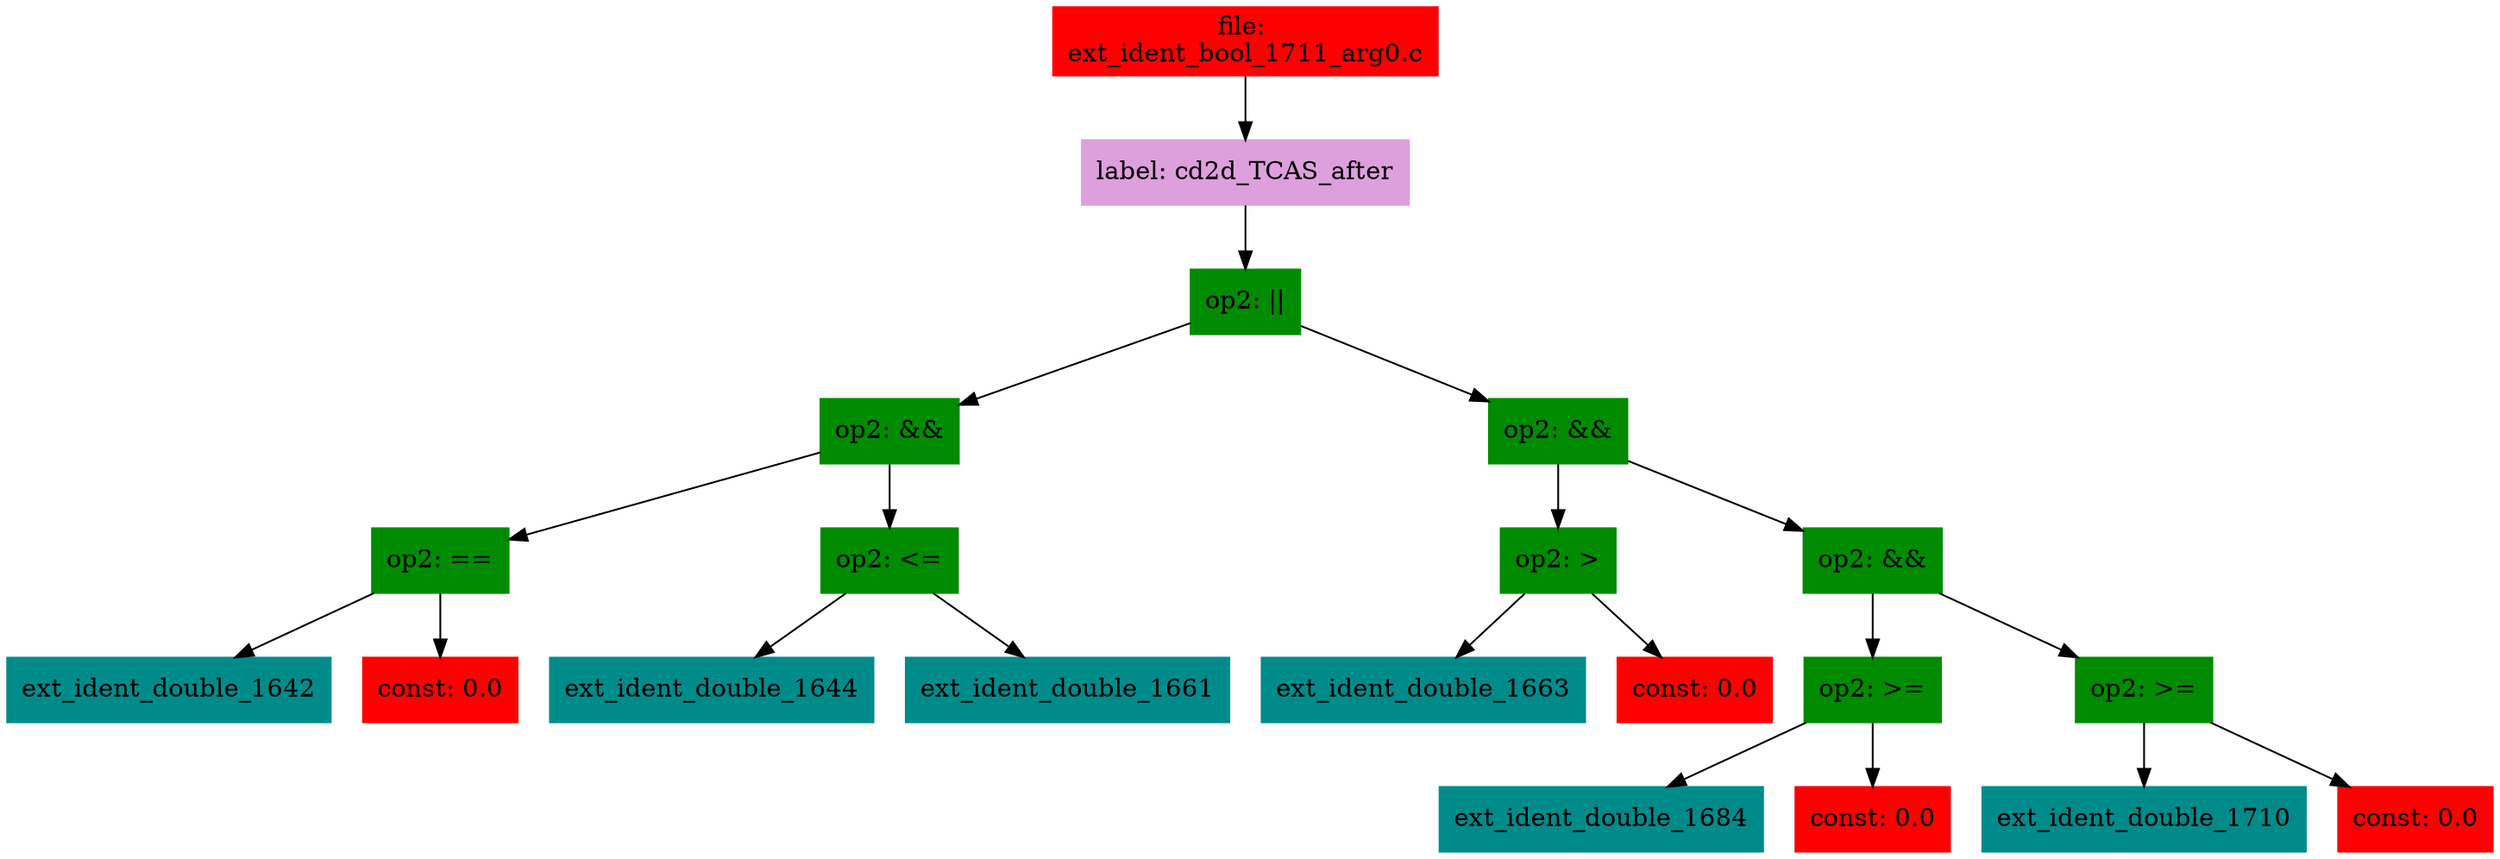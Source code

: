 digraph G {
node [shape=box]

0 [label="file: 
ext_ident_bool_1711_arg0.c",color=red, style=filled]
1 [label="label: cd2d_TCAS_after",color=plum, style=filled]
0 -> 1
2 [label="op2: ||",color=green4, style=filled]
1 -> 2
3 [label="op2: &&",color=green4, style=filled]
2 -> 3
4 [label="op2: ==",color=green4, style=filled]
3 -> 4
5 [label="ext_ident_double_1642",color=cyan4, style=filled]
4 -> 5
24 [label="const: 0.0",color=red1, style=filled]
4 -> 24
25 [label="op2: <=",color=green4, style=filled]
3 -> 25
26 [label="ext_ident_double_1644",color=cyan4, style=filled]
25 -> 26
45 [label="ext_ident_double_1661",color=cyan4, style=filled]
25 -> 45
628 [label="op2: &&",color=green4, style=filled]
2 -> 628
629 [label="op2: >",color=green4, style=filled]
628 -> 629
630 [label="ext_ident_double_1663",color=cyan4, style=filled]
629 -> 630
649 [label="const: 0.0",color=red1, style=filled]
629 -> 649
650 [label="op2: &&",color=green4, style=filled]
628 -> 650
651 [label="op2: >=",color=green4, style=filled]
650 -> 651
652 [label="ext_ident_double_1684",color=cyan4, style=filled]
651 -> 652
1291 [label="const: 0.0",color=red1, style=filled]
651 -> 1291
1292 [label="op2: >=",color=green4, style=filled]
650 -> 1292
1293 [label="ext_ident_double_1710",color=cyan4, style=filled]
1292 -> 1293
1975 [label="const: 0.0",color=red1, style=filled]
1292 -> 1975


}

